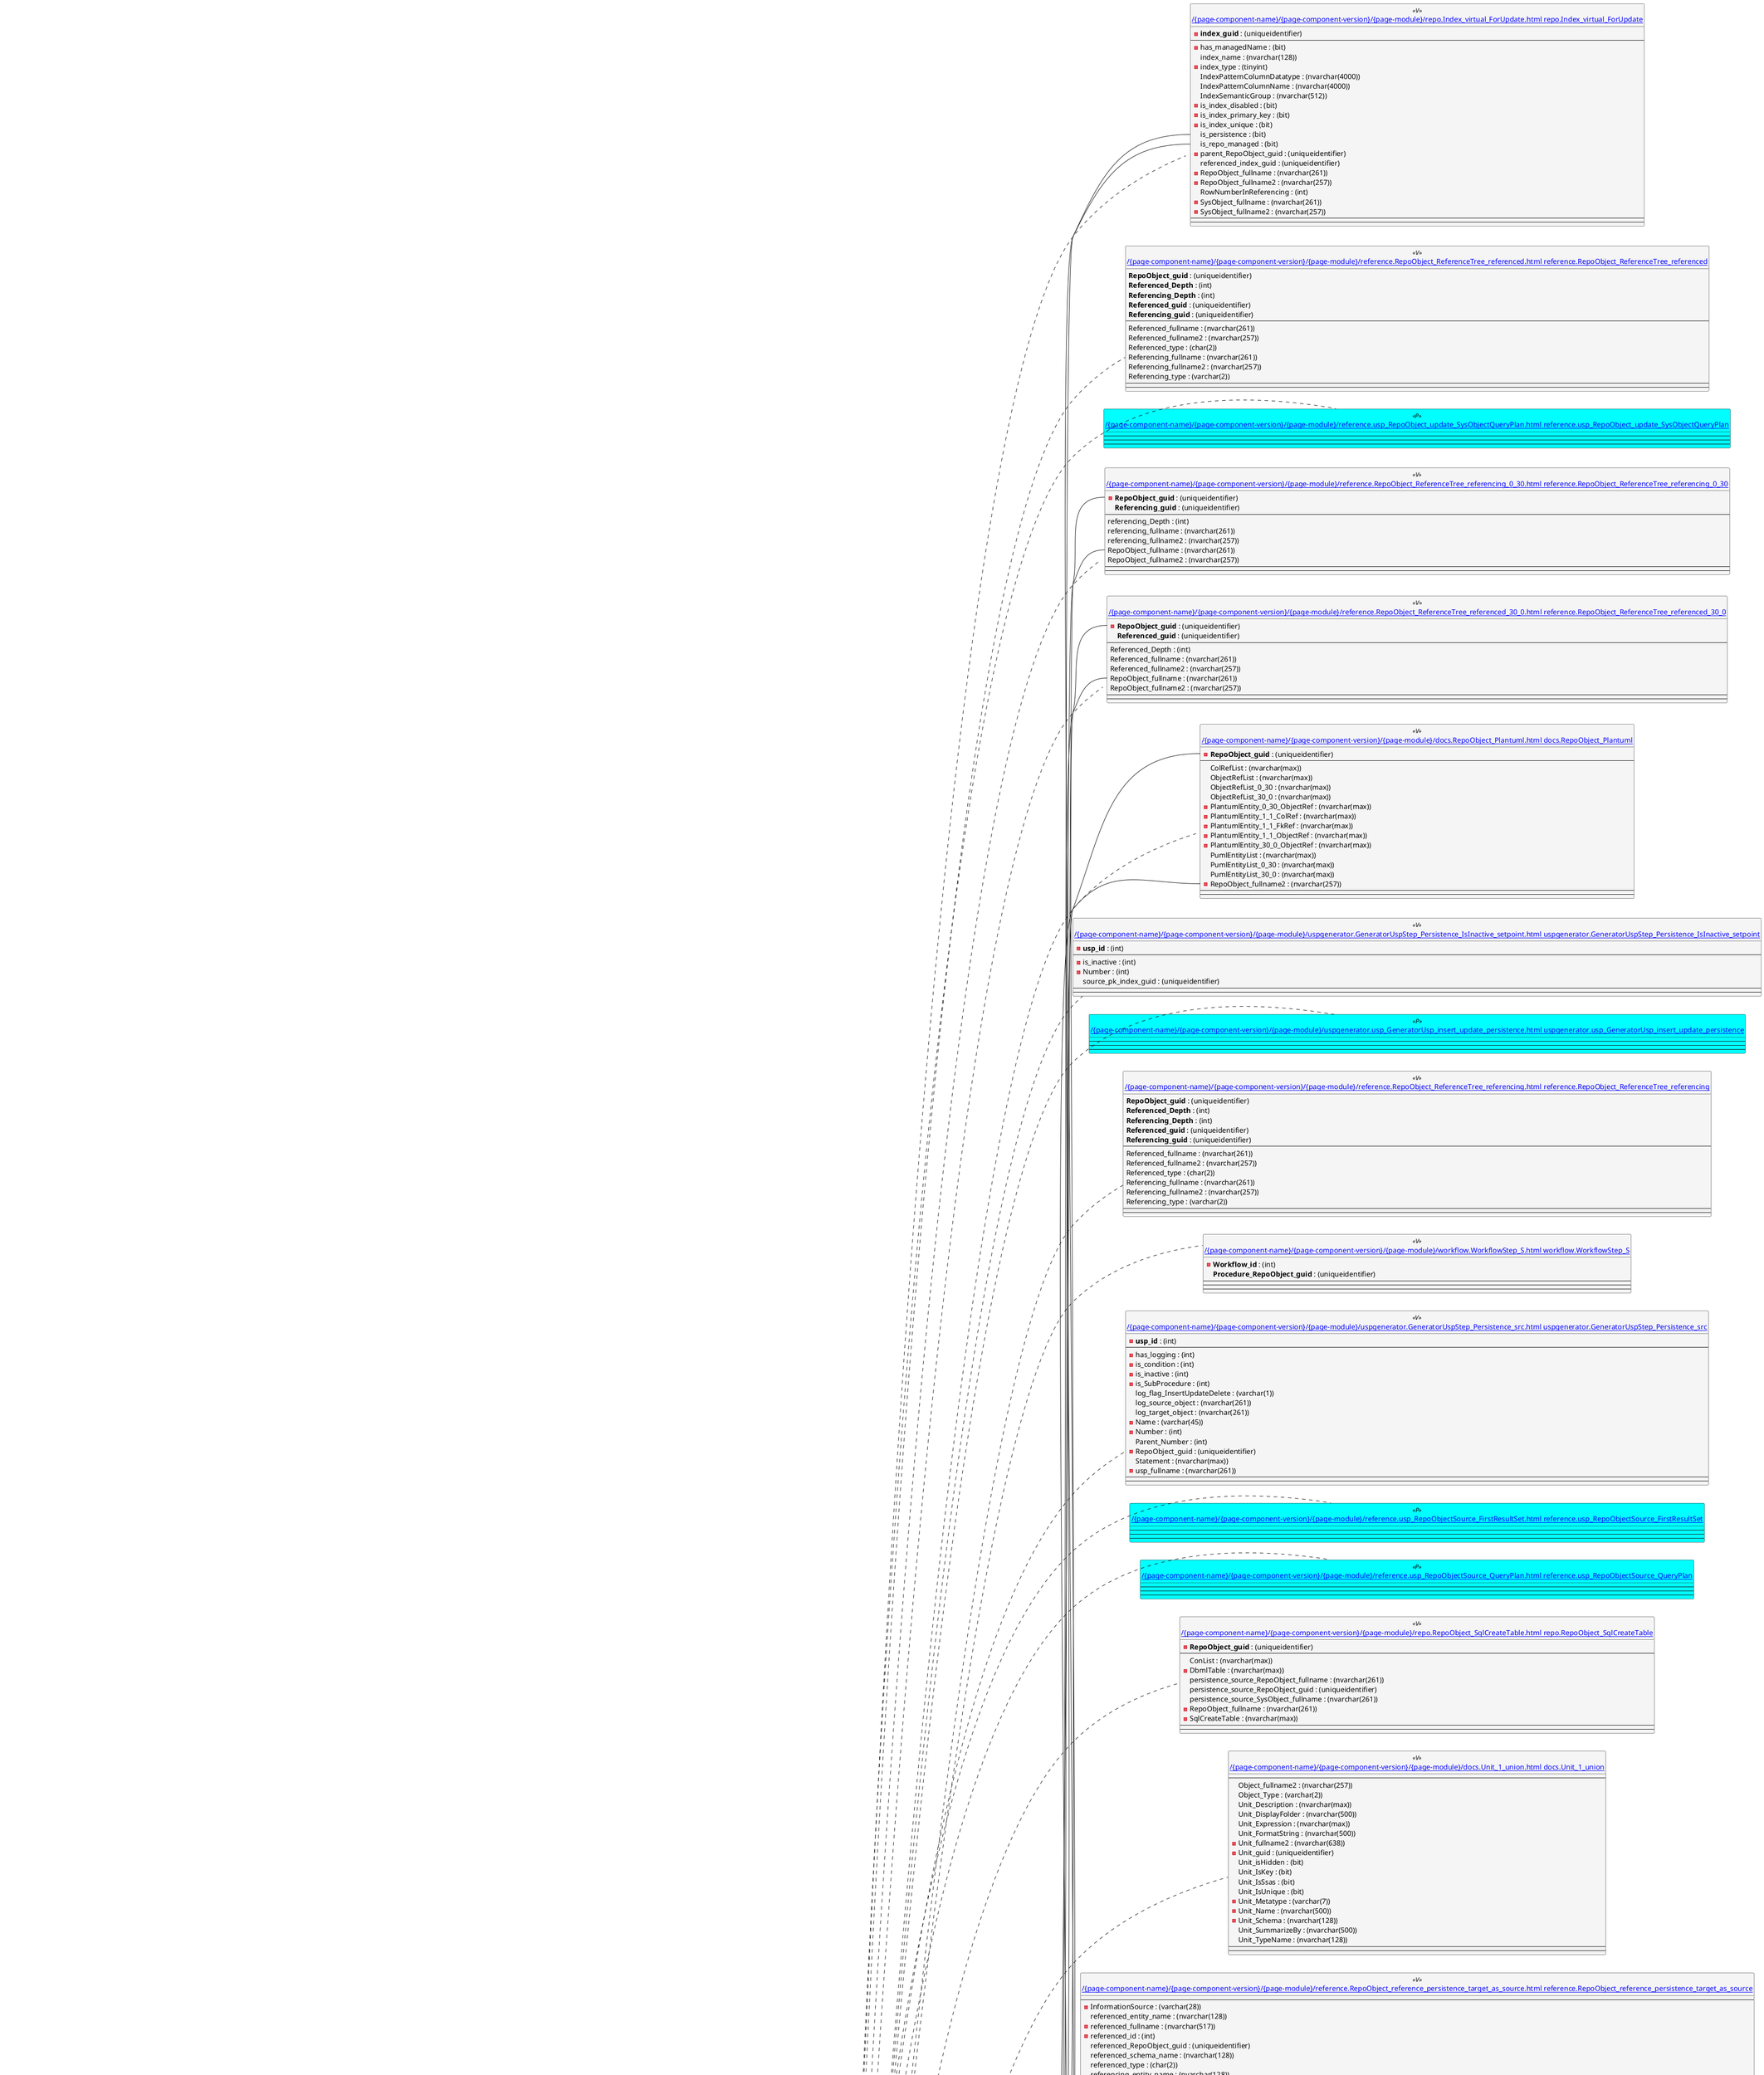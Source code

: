 @startuml
left to right direction
'top to bottom direction
hide circle
'avoide "." issues:
set namespaceSeparator none


skinparam class {
  BackgroundColor White
  BackgroundColor<<FN>> Yellow
  BackgroundColor<<FS>> Yellow
  BackgroundColor<<FT>> LightGray
  BackgroundColor<<IF>> Yellow
  BackgroundColor<<IS>> Yellow
  BackgroundColor<<P>> Aqua
  BackgroundColor<<PC>> Aqua
  BackgroundColor<<SN>> Yellow
  BackgroundColor<<SO>> SlateBlue
  BackgroundColor<<TF>> LightGray
  BackgroundColor<<TR>> Tomato
  BackgroundColor<<U>> White
  BackgroundColor<<V>> WhiteSmoke
  BackgroundColor<<X>> Aqua
}


entity "[[{site-url}/{page-component-name}/{page-component-version}/{page-module}/configT.type.html configT.type]]" as configT.type << V >> {
  **type** : (nvarchar(128))
  --
  - is_DocsOutput : (int)
  type_desc : (nvarchar(128))
  --
  --
}

entity "[[{site-url}/{page-component-name}/{page-component-version}/{page-module}/docs.RepoObject_OutputFilter.html docs.RepoObject_OutputFilter]]" as docs.RepoObject_OutputFilter << V >> {
  - **RepoObject_guid** : (uniqueidentifier)
  --
  is_DocsOutput : (int)
  - is_ssas : (bit)
  - RepoObject_fullname : (nvarchar(261))
  - RepoObject_fullname2 : (nvarchar(257))
  - RepoObject_name : (nvarchar(128))
  - RepoObject_schema_name : (nvarchar(128))
  SysObject_type : (char(2))
  SysObject_type_name : (nvarchar(128))
  --
  --
}

entity "[[{site-url}/{page-component-name}/{page-component-version}/{page-module}/docs.RepoObject_Plantuml.html docs.RepoObject_Plantuml]]" as docs.RepoObject_Plantuml << V >> {
  - **RepoObject_guid** : (uniqueidentifier)
  --
  ColRefList : (nvarchar(max))
  ObjectRefList : (nvarchar(max))
  ObjectRefList_0_30 : (nvarchar(max))
  ObjectRefList_30_0 : (nvarchar(max))
  - PlantumlEntity_0_30_ObjectRef : (nvarchar(max))
  - PlantumlEntity_1_1_ColRef : (nvarchar(max))
  - PlantumlEntity_1_1_FkRef : (nvarchar(max))
  - PlantumlEntity_1_1_ObjectRef : (nvarchar(max))
  - PlantumlEntity_30_0_ObjectRef : (nvarchar(max))
  PumlEntityList : (nvarchar(max))
  PumlEntityList_0_30 : (nvarchar(max))
  PumlEntityList_30_0 : (nvarchar(max))
  - RepoObject_fullname2 : (nvarchar(257))
  --
  --
}

entity "[[{site-url}/{page-component-name}/{page-component-version}/{page-module}/docs.Unit_1_union.html docs.Unit_1_union]]" as docs.Unit_1_union << V >> {
  --
  Object_fullname2 : (nvarchar(257))
  Object_Type : (varchar(2))
  Unit_Description : (nvarchar(max))
  Unit_DisplayFolder : (nvarchar(500))
  Unit_Expression : (nvarchar(max))
  Unit_FormatString : (nvarchar(500))
  - Unit_fullname2 : (nvarchar(638))
  - Unit_guid : (uniqueidentifier)
  Unit_isHidden : (bit)
  Unit_IsKey : (bit)
  Unit_IsSsas : (bit)
  Unit_IsUnique : (bit)
  - Unit_Metatype : (varchar(7))
  - Unit_Name : (nvarchar(500))
  - Unit_Schema : (nvarchar(128))
  Unit_SummarizeBy : (nvarchar(500))
  Unit_TypeName : (nvarchar(128))
  --
  --
}

entity "[[{site-url}/{page-component-name}/{page-component-version}/{page-module}/property.fs_get_RepoObjectProperty_nvarchar.html property.fs_get_RepoObjectProperty_nvarchar]]" as property.fs_get_RepoObjectProperty_nvarchar << FN >> {
  --
  --
  --
}

entity "[[{site-url}/{page-component-name}/{page-component-version}/{page-module}/reference.Persistence.html reference.Persistence]]" as reference.Persistence << V >> {
  --
  referenced_fullname : (nvarchar(261))
  referenced_RepoObject_guid : (uniqueidentifier)
  referenced_schema_name : (nvarchar(128))
  referenced_usp_persistence_name : (nvarchar(140))
  referenced_usp_persistence_RepoObject_guid : (uniqueidentifier)
  referencing_fullname : (nvarchar(261))
  referencing_RepoObject_guid : (uniqueidentifier)
  referencing_schema_name : (nvarchar(128))
  referencing_usp_persistence_name : (nvarchar(140))
  referencing_usp_persistence_RepoObject_guid : (uniqueidentifier)
  --
  --
}

entity "[[{site-url}/{page-component-name}/{page-component-version}/{page-module}/reference.RepoObject_QueryPlan.html reference.RepoObject_QueryPlan]]" as reference.RepoObject_QueryPlan << U >> {
  - **RepoObject_guid** : (uniqueidentifier)
  --
  SysObject_query_executed_dt : (datetime)
  SysObject_query_plan : (xml)
  --
  --
}

entity "[[{site-url}/{page-component-name}/{page-component-version}/{page-module}/reference.RepoObject_reference_persistence_target_as_source.html reference.RepoObject_reference_persistence_target_as_source]]" as reference.RepoObject_reference_persistence_target_as_source << V >> {
  --
  - InformationSource : (varchar(28))
  referenced_entity_name : (nvarchar(128))
  - referenced_fullname : (nvarchar(517))
  - referenced_id : (int)
  referenced_RepoObject_guid : (uniqueidentifier)
  referenced_schema_name : (nvarchar(128))
  referenced_type : (char(2))
  referencing_entity_name : (nvarchar(128))
  - referencing_fullname : (nvarchar(517))
  referencing_id : (int)
  referencing_RepoObject_guid : (uniqueidentifier)
  referencing_schema_name : (nvarchar(128))
  referencing_type : (char(2))
  --
  --
}

entity "[[{site-url}/{page-component-name}/{page-component-version}/{page-module}/reference.RepoObject_ReferenceTree_0_30.html reference.RepoObject_ReferenceTree_0_30]]" as reference.RepoObject_ReferenceTree_0_30 << V >> {
  **RepoObject_guid** : (uniqueidentifier)
  **Referencing_guid** : (uniqueidentifier)
  **Referenced_guid** : (uniqueidentifier)
  --
  Referenced_Depth : (int)
  Referenced_fullname : (nvarchar(261))
  Referenced_fullname2 : (nvarchar(257))
  Referenced_type : (char(2))
  Referencing_Depth : (int)
  Referencing_fullname : (nvarchar(261))
  Referencing_fullname2 : (nvarchar(257))
  Referencing_type : (varchar(2))
  --
  --
}

entity "[[{site-url}/{page-component-name}/{page-component-version}/{page-module}/reference.RepoObject_ReferenceTree_30_0.html reference.RepoObject_ReferenceTree_30_0]]" as reference.RepoObject_ReferenceTree_30_0 << V >> {
  **RepoObject_guid** : (uniqueidentifier)
  **Referencing_guid** : (uniqueidentifier)
  **Referenced_guid** : (uniqueidentifier)
  --
  Referenced_Depth : (int)
  Referenced_fullname : (nvarchar(261))
  Referenced_fullname2 : (nvarchar(257))
  Referenced_type : (char(2))
  Referencing_Depth : (int)
  Referencing_fullname : (nvarchar(261))
  Referencing_fullname2 : (nvarchar(257))
  Referencing_type : (varchar(2))
  --
  --
}

entity "[[{site-url}/{page-component-name}/{page-component-version}/{page-module}/reference.RepoObject_ReferenceTree_referenced.html reference.RepoObject_ReferenceTree_referenced]]" as reference.RepoObject_ReferenceTree_referenced << V >> {
  **RepoObject_guid** : (uniqueidentifier)
  **Referenced_Depth** : (int)
  **Referencing_Depth** : (int)
  **Referenced_guid** : (uniqueidentifier)
  **Referencing_guid** : (uniqueidentifier)
  --
  Referenced_fullname : (nvarchar(261))
  Referenced_fullname2 : (nvarchar(257))
  Referenced_type : (char(2))
  Referencing_fullname : (nvarchar(261))
  Referencing_fullname2 : (nvarchar(257))
  Referencing_type : (varchar(2))
  --
  --
}

entity "[[{site-url}/{page-component-name}/{page-component-version}/{page-module}/reference.RepoObject_ReferenceTree_referenced_30_0.html reference.RepoObject_ReferenceTree_referenced_30_0]]" as reference.RepoObject_ReferenceTree_referenced_30_0 << V >> {
  - **RepoObject_guid** : (uniqueidentifier)
  **Referenced_guid** : (uniqueidentifier)
  --
  Referenced_Depth : (int)
  Referenced_fullname : (nvarchar(261))
  Referenced_fullname2 : (nvarchar(257))
  RepoObject_fullname : (nvarchar(261))
  RepoObject_fullname2 : (nvarchar(257))
  --
  --
}

entity "[[{site-url}/{page-component-name}/{page-component-version}/{page-module}/reference.RepoObject_ReferenceTree_referencing.html reference.RepoObject_ReferenceTree_referencing]]" as reference.RepoObject_ReferenceTree_referencing << V >> {
  **RepoObject_guid** : (uniqueidentifier)
  **Referenced_Depth** : (int)
  **Referencing_Depth** : (int)
  **Referenced_guid** : (uniqueidentifier)
  **Referencing_guid** : (uniqueidentifier)
  --
  Referenced_fullname : (nvarchar(261))
  Referenced_fullname2 : (nvarchar(257))
  Referenced_type : (char(2))
  Referencing_fullname : (nvarchar(261))
  Referencing_fullname2 : (nvarchar(257))
  Referencing_type : (varchar(2))
  --
  --
}

entity "[[{site-url}/{page-component-name}/{page-component-version}/{page-module}/reference.RepoObject_ReferenceTree_referencing_0_30.html reference.RepoObject_ReferenceTree_referencing_0_30]]" as reference.RepoObject_ReferenceTree_referencing_0_30 << V >> {
  - **RepoObject_guid** : (uniqueidentifier)
  **Referencing_guid** : (uniqueidentifier)
  --
  referencing_Depth : (int)
  referencing_fullname : (nvarchar(261))
  referencing_fullname2 : (nvarchar(257))
  RepoObject_fullname : (nvarchar(261))
  RepoObject_fullname2 : (nvarchar(257))
  --
  --
}

entity "[[{site-url}/{page-component-name}/{page-component-version}/{page-module}/reference.RepoObject_ReferencingReferenced.html reference.RepoObject_ReferencingReferenced]]" as reference.RepoObject_ReferencingReferenced << V >> {
  - **Referenced_guid** : (uniqueidentifier)
  - **Referencing_guid** : (uniqueidentifier)
  --
  - Referenced_fullname : (nvarchar(261))
  - Referenced_fullname2 : (nvarchar(257))
  Referenced_type : (char(2))
  - Referencing_fullname : (nvarchar(261))
  - Referencing_fullname2 : (nvarchar(257))
  Referencing_type : (varchar(2))
  --
  --
}

entity "[[{site-url}/{page-component-name}/{page-component-version}/{page-module}/reference.usp_RepoObject_update_SysObjectQueryPlan.html reference.usp_RepoObject_update_SysObjectQueryPlan]]" as reference.usp_RepoObject_update_SysObjectQueryPlan << P >> {
  --
  --
  --
}

entity "[[{site-url}/{page-component-name}/{page-component-version}/{page-module}/reference.usp_RepoObjectSource_FirstResultSet.html reference.usp_RepoObjectSource_FirstResultSet]]" as reference.usp_RepoObjectSource_FirstResultSet << P >> {
  --
  --
  --
}

entity "[[{site-url}/{page-component-name}/{page-component-version}/{page-module}/reference.usp_RepoObjectSource_QueryPlan.html reference.usp_RepoObjectSource_QueryPlan]]" as reference.usp_RepoObjectSource_QueryPlan << P >> {
  --
  --
  --
}

entity "[[{site-url}/{page-component-name}/{page-component-version}/{page-module}/repo.Index_gross.html repo.Index_gross]]" as repo.Index_gross << V >> {
  - **index_guid** : (uniqueidentifier)
  --
  AntoraIndexColumnList : (nvarchar(max))
  ColumnList : (nvarchar(max))
  ConstraintColumnList : (nvarchar(max))
  DbmlIndexColumnList : (nvarchar(max))
  index_name : (nvarchar(450))
  index_type : (tinyint)
  IndexPatternColumnDatatype : (nvarchar(4000))
  IndexPatternColumnName : (nvarchar(4000))
  IndexSemanticGroup : (nvarchar(512))
  is_index_disabled : (bit)
  is_index_primary_key : (bit)
  is_index_real : (bit)
  is_index_unique : (bit)
  is_persistence : (bit)
  is_repo_managed : (bit)
  parent_RepoObject_guid : (uniqueidentifier)
  PersistenceWhereColumnList : (nvarchar(max))
  PumlIndexColumnList : (nvarchar(max))
  referenced_index_guid : (uniqueidentifier)
  - RepoObject_fullname : (nvarchar(261))
  - RepoObject_fullname2 : (nvarchar(257))
  RowNumber_PatternPerParentObject : (bigint)
  RowNumber_PkPerParentObject : (bigint)
  - SysObject_fullname : (nvarchar(261))
  - SysObject_fullname2 : (nvarchar(257))
  SysObject_id : (int)
  - SysObject_name : (nvarchar(128))
  - SysObject_schema_name : (nvarchar(128))
  SysObject_type : (char(2))
  --
  --
}

entity "[[{site-url}/{page-component-name}/{page-component-version}/{page-module}/repo.Index_Settings.html repo.Index_Settings]]" as repo.Index_Settings << U >> {
  - **index_guid** : (uniqueidentifier)
  --
  IndexPatternColumnDatatype : (nvarchar(4000))
  IndexPatternColumnName : (nvarchar(4000))
  IndexSemanticGroup : (nvarchar(512))
  - is_create_constraint : (bit)
  --
  --
}

entity "[[{site-url}/{page-component-name}/{page-component-version}/{page-module}/repo.Index_virtual_ForUpdate.html repo.Index_virtual_ForUpdate]]" as repo.Index_virtual_ForUpdate << V >> {
  - **index_guid** : (uniqueidentifier)
  --
  - has_managedName : (bit)
  index_name : (nvarchar(128))
  - index_type : (tinyint)
  IndexPatternColumnDatatype : (nvarchar(4000))
  IndexPatternColumnName : (nvarchar(4000))
  IndexSemanticGroup : (nvarchar(512))
  - is_index_disabled : (bit)
  - is_index_primary_key : (bit)
  - is_index_unique : (bit)
  is_persistence : (bit)
  is_repo_managed : (bit)
  - parent_RepoObject_guid : (uniqueidentifier)
  referenced_index_guid : (uniqueidentifier)
  - RepoObject_fullname : (nvarchar(261))
  - RepoObject_fullname2 : (nvarchar(257))
  RowNumberInReferencing : (int)
  - SysObject_fullname : (nvarchar(261))
  - SysObject_fullname2 : (nvarchar(257))
  --
  --
}

entity "[[{site-url}/{page-component-name}/{page-component-version}/{page-module}/repo.RepoObject.html repo.RepoObject]]" as repo.RepoObject << U >> {
  - **RepoObject_guid** : (uniqueidentifier)
  --
  has_execution_plan_issue : (bit)
  has_get_referenced_issue : (bit)
  Inheritance_StringAggSeparatorSql : (nvarchar(4000))
  InheritanceDefinition : (nvarchar(4000))
  InheritanceType : (tinyint)
  - is_DocsExclude : (bit)
  is_repo_managed : (bit)
  is_required_ObjectMerge : (bit)
  - is_ssas : (bit)
  is_SysObject_missing : (bit)
  - modify_dt : (datetime)
  pk_index_guid : (uniqueidentifier)
  pk_IndexPatternColumnName_new : (nvarchar(4000))
  Repo_history_table_guid : (uniqueidentifier)
  Repo_temporal_type : (tinyint)
  - RepoObject_name : (nvarchar(128))
  RepoObject_Referencing_Count : (int)
  - RepoObject_schema_name : (nvarchar(128))
  - RepoObject_type : (char(2))
  SysObject_id : (int)
  SysObject_modify_date : (datetime)
  - SysObject_name : (nvarchar(128))
  - SysObject_parent_object_id : (int)
  - SysObject_schema_name : (nvarchar(128))
  SysObject_type : (char(2))
  ~ has_different_sys_names : (bit)
  # is_RepoObject_name_uniqueidentifier : (int)
  # is_SysObject_name_uniqueidentifier : (int)
  ~ node_id : (bigint)
  # RepoObject_fullname : (nvarchar(261))
  # RepoObject_fullname2 : (nvarchar(257))
  # SysObject_fullname : (nvarchar(261))
  # SysObject_fullname2 : (nvarchar(257))
  ~ SysObject_query_sql : (nvarchar(406))
  # usp_persistence_fullname2 : (nvarchar(269))
  # usp_persistence_name : (nvarchar(140))
  --
  --
}

entity "[[{site-url}/{page-component-name}/{page-component-version}/{page-module}/repo.RepoObject_gross.html repo.RepoObject_gross]]" as repo.RepoObject_gross << V >> {
  - **RepoObject_guid** : (uniqueidentifier)
  --
  Description : (nvarchar(max))
  has_different_sys_names : (bit)
  has_execution_plan_issue : (bit)
  has_get_referenced_issue : (bit)
  has_history : (bit)
  has_history_columns : (bit)
  history_schema_name : (nvarchar(128))
  history_table_name : (nvarchar(128))
  Inheritance_StringAggSeparatorSql : (nvarchar(4000))
  InheritanceDefinition : (nvarchar(4000))
  InheritanceType : (tinyint)
  - is_DocsExclude : (bit)
  is_DocsOutput : (int)
  - is_in_reference : (int)
  is_persistence : (bit)
  is_persistence_check_duplicate_per_pk : (bit)
  is_persistence_check_for_empty_source : (bit)
  is_persistence_delete_changed : (bit)
  is_persistence_delete_missing : (bit)
  is_persistence_insert : (bit)
  is_persistence_merge_delete_missing : (bit)
  is_persistence_merge_insert : (bit)
  is_persistence_merge_update_changed : (bit)
  is_persistence_truncate : (bit)
  is_persistence_update_changed : (bit)
  is_repo_managed : (bit)
  - is_RepoObject_name_uniqueidentifier : (int)
  is_required_ObjectMerge : (bit)
  - is_ssas : (bit)
  is_SysObject_missing : (bit)
  - is_SysObject_name_uniqueidentifier : (int)
  - modify_dt : (datetime)
  node_id : (bigint)
  persistence_source_RepoObject_fullname : (nvarchar(261))
  persistence_source_RepoObject_fullname2 : (nvarchar(257))
  persistence_source_RepoObject_guid : (uniqueidentifier)
  persistence_source_RepoObject_xref : (nvarchar(269))
  persistence_source_SysObject_fullname : (nvarchar(261))
  persistence_source_SysObject_fullname2 : (nvarchar(257))
  persistence_source_SysObject_xref : (nvarchar(269))
  pk_index_guid : (uniqueidentifier)
  pk_IndexPatternColumnDatatype : (nvarchar(4000))
  pk_IndexPatternColumnName : (nvarchar(4000))
  pk_IndexPatternColumnName_new : (nvarchar(4000))
  pk_IndexSemanticGroup : (nvarchar(512))
  Property_ms_description : (nvarchar(4000))
  Repo_history_table_guid : (uniqueidentifier)
  Repo_temporal_type : (tinyint)
  - RepoObject_fullname : (nvarchar(261))
  - RepoObject_fullname2 : (nvarchar(257))
  - RepoObject_name : (nvarchar(128))
  RepoObject_Referencing_Count : (int)
  - RepoObject_schema_name : (nvarchar(128))
  - RepoObject_type : (char(2))
  RepoObject_type_name : (nvarchar(128))
  source_filter : (nvarchar(4000))
  - SysObject_fullname : (nvarchar(261))
  - SysObject_fullname2 : (nvarchar(257))
  SysObject_id : (int)
  SysObject_modify_date : (datetime)
  - SysObject_name : (nvarchar(128))
  - SysObject_parent_object_id : (int)
  SysObject_query_executed_dt : (datetime)
  SysObject_query_plan : (xml)
  - SysObject_query_sql : (nvarchar(406))
  - SysObject_schema_name : (nvarchar(128))
  SysObject_type : (char(2))
  SysObject_type_name : (nvarchar(128))
  tables_dataCategory : (nvarchar(500))
  tables_description : (nvarchar(max))
  tables_isHidden : (nvarchar(500))
  target_filter : (nvarchar(4000))
  temporal_type : (tinyint)
  - usp_persistence_name : (nvarchar(140))
  usp_persistence_RepoObject_guid : (uniqueidentifier)
  --
  --
}

entity "[[{site-url}/{page-component-name}/{page-component-version}/{page-module}/repo.RepoObject_gross2.html repo.RepoObject_gross2]]" as repo.RepoObject_gross2 << V >> {
  --
  AntoraComponent : (nvarchar(max))
  AntoraExternalReferencedList : (nvarchar(max))
  AntoraExternalReferencingList : (nvarchar(max))
  AntoraModule : (nvarchar(max))
  AntoraReferencedList : (nvarchar(max))
  AntoraReferencingList : (nvarchar(max))
  CreateColumnList : (nvarchar(max))
  DbmlColumnList : (nvarchar(max))
  Description : (nvarchar(max))
  has_different_sys_names : (bit)
  has_execution_plan_issue : (bit)
  has_get_referenced_issue : (bit)
  has_history : (bit)
  has_history_columns : (bit)
  history_schema_name : (nvarchar(128))
  history_table_name : (nvarchar(128))
  Inheritance_StringAggSeparatorSql : (nvarchar(4000))
  InheritanceDefinition : (nvarchar(4000))
  InheritanceType : (tinyint)
  - is_DocsExclude : (bit)
  is_DocsOutput : (int)
  - is_in_reference : (int)
  is_persistence : (bit)
  is_persistence_check_duplicate_per_pk : (bit)
  is_persistence_check_for_empty_source : (bit)
  is_persistence_delete_changed : (bit)
  is_persistence_delete_missing : (bit)
  is_persistence_insert : (bit)
  is_persistence_merge_delete_missing : (bit)
  is_persistence_merge_insert : (bit)
  is_persistence_merge_update_changed : (bit)
  is_persistence_truncate : (bit)
  is_persistence_update_changed : (bit)
  is_repo_managed : (bit)
  - is_RepoObject_name_uniqueidentifier : (int)
  is_required_ObjectMerge : (bit)
  - is_ssas : (bit)
  is_SysObject_missing : (bit)
  - is_SysObject_name_uniqueidentifier : (int)
  - modify_dt : (datetime)
  node_id : (bigint)
  persistence_source_RepoObject_fullname : (nvarchar(261))
  persistence_source_RepoObject_fullname2 : (nvarchar(257))
  persistence_source_RepoObject_guid : (uniqueidentifier)
  persistence_source_RepoObject_xref : (nvarchar(269))
  persistence_source_SysObject_fullname : (nvarchar(261))
  persistence_source_SysObject_fullname2 : (nvarchar(257))
  persistence_source_SysObject_xref : (nvarchar(269))
  PersistenceCompareColumnList : (nvarchar(max))
  PersistenceInsertColumnList : (nvarchar(max))
  PersistenceUpdateColumnList : (nvarchar(max))
  pk_index_guid : (uniqueidentifier)
  pk_IndexPatternColumnDatatype : (nvarchar(4000))
  pk_IndexPatternColumnName : (nvarchar(4000))
  pk_IndexPatternColumnName_new : (nvarchar(4000))
  pk_IndexSemanticGroup : (nvarchar(512))
  Property_ms_description : (nvarchar(4000))
  Repo_history_table_guid : (uniqueidentifier)
  Repo_temporal_type : (tinyint)
  - RepoObject_fullname : (nvarchar(261))
  - RepoObject_fullname2 : (nvarchar(257))
  - RepoObject_guid : (uniqueidentifier)
  - RepoObject_name : (nvarchar(128))
  RepoObject_Referencing_Count : (int)
  - RepoObject_schema_name : (nvarchar(128))
  - RepoObject_type : (char(2))
  RepoObject_type_name : (nvarchar(128))
  source_filter : (nvarchar(4000))
  sql_modules_antora : (nvarchar(max))
  sql_modules_definition : (nvarchar(max))
  sql_modules_formatted : (nvarchar(max))
  sql_modules_formatted2 : (nvarchar(max))
  - SysObject_fullname : (nvarchar(261))
  - SysObject_fullname2 : (nvarchar(257))
  SysObject_id : (int)
  SysObject_modify_date : (datetime)
  - SysObject_name : (nvarchar(128))
  - SysObject_parent_object_id : (int)
  SysObject_query_executed_dt : (datetime)
  SysObject_query_plan : (xml)
  - SysObject_query_sql : (nvarchar(406))
  - SysObject_schema_name : (nvarchar(128))
  SysObject_type : (char(2))
  SysObject_type_name : (nvarchar(128))
  tables_dataCategory : (nvarchar(500))
  tables_description : (nvarchar(max))
  tables_isHidden : (nvarchar(500))
  target_filter : (nvarchar(4000))
  temporal_type : (tinyint)
  - usp_persistence_name : (nvarchar(140))
  usp_persistence_RepoObject_guid : (uniqueidentifier)
  --
  --
}

entity "[[{site-url}/{page-component-name}/{page-component-version}/{page-module}/repo.RepoObject_persistence.html repo.RepoObject_persistence]]" as repo.RepoObject_persistence << U >> {
  - **target_RepoObject_guid** : (uniqueidentifier)
  --
  - has_history : (bit)
  - has_history_columns : (bit)
  history_schema_name : (nvarchar(128))
  history_table_name : (nvarchar(128))
  - is_persistence_check_duplicate_per_pk : (bit)
  - is_persistence_check_for_empty_source : (bit)
  - is_persistence_delete_changed : (bit)
  - is_persistence_delete_missing : (bit)
  - is_persistence_insert : (bit)
  - is_persistence_merge_delete_missing : (bit)
  - is_persistence_merge_insert : (bit)
  - is_persistence_merge_update_changed : (bit)
  - is_persistence_truncate : (bit)
  - is_persistence_update_changed : (bit)
  source_filter : (nvarchar(4000))
  source_RepoObject_guid : (uniqueidentifier)
  source_RepoObject_name : (nvarchar(128))
  target_filter : (nvarchar(4000))
  ~ is_persistence : (bit)
  ~ temporal_type : (tinyint)
  --
  --
}

entity "[[{site-url}/{page-component-name}/{page-component-version}/{page-module}/repo.RepoObject_SqlCreateTable.html repo.RepoObject_SqlCreateTable]]" as repo.RepoObject_SqlCreateTable << V >> {
  - **RepoObject_guid** : (uniqueidentifier)
  --
  ConList : (nvarchar(max))
  - DbmlTable : (nvarchar(max))
  persistence_source_RepoObject_fullname : (nvarchar(261))
  persistence_source_RepoObject_guid : (uniqueidentifier)
  persistence_source_SysObject_fullname : (nvarchar(261))
  - RepoObject_fullname : (nvarchar(261))
  - SqlCreateTable : (nvarchar(max))
  --
  --
}

entity "[[{site-url}/{page-component-name}/{page-component-version}/{page-module}/ssas.model_json_31_tables_T.html ssas.model_json_31_tables_T]]" as ssas.model_json_31_tables_T << U >> {
  - **databasename** : (nvarchar(128))
  **tables_name** : (nvarchar(128))
  --
  - RepoObject_guid : (uniqueidentifier)
  tables_annotations_ja : (nvarchar(max))
  tables_columns_ja : (nvarchar(max))
  tables_dataCategory : (nvarchar(500))
  tables_description : (nvarchar(max))
  tables_description_ja : (nvarchar(max))
  tables_hierarchies_ja : (nvarchar(max))
  tables_isHidden : (nvarchar(500))
  tables_measures_ja : (nvarchar(max))
  tables_partitions_ja : (nvarchar(max))
  --
  --
}

entity "[[{site-url}/{page-component-name}/{page-component-version}/{page-module}/ssas.model_json_3161_tables_descriptions_StrAgg.html ssas.model_json_3161_tables_descriptions_StrAgg]]" as ssas.model_json_3161_tables_descriptions_StrAgg << V >> {
  --
  - databasename : (nvarchar(128))
  descriptions_StrAgg : (nvarchar(max))
  - RepoObject_guid : (uniqueidentifier)
  - tables_name : (nvarchar(128))
  --
  --
}

entity "[[{site-url}/{page-component-name}/{page-component-version}/{page-module}/uspgenerator.GeneratorUspStep_Persistence_IsInactive_setpoint.html uspgenerator.GeneratorUspStep_Persistence_IsInactive_setpoint]]" as uspgenerator.GeneratorUspStep_Persistence_IsInactive_setpoint << V >> {
  - **usp_id** : (int)
  --
  - is_inactive : (int)
  - Number : (int)
  source_pk_index_guid : (uniqueidentifier)
  --
  --
}

entity "[[{site-url}/{page-component-name}/{page-component-version}/{page-module}/uspgenerator.GeneratorUspStep_Persistence_src.html uspgenerator.GeneratorUspStep_Persistence_src]]" as uspgenerator.GeneratorUspStep_Persistence_src << V >> {
  - **usp_id** : (int)
  --
  - has_logging : (int)
  - is_condition : (int)
  - is_inactive : (int)
  - is_SubProcedure : (int)
  log_flag_InsertUpdateDelete : (varchar(1))
  log_source_object : (nvarchar(261))
  log_target_object : (nvarchar(261))
  - Name : (varchar(45))
  - Number : (int)
  Parent_Number : (int)
  - RepoObject_guid : (uniqueidentifier)
  Statement : (nvarchar(max))
  - usp_fullname : (nvarchar(261))
  --
  --
}

entity "[[{site-url}/{page-component-name}/{page-component-version}/{page-module}/uspgenerator.usp_GeneratorUsp_insert_update_persistence.html uspgenerator.usp_GeneratorUsp_insert_update_persistence]]" as uspgenerator.usp_GeneratorUsp_insert_update_persistence << P >> {
  --
  --
  --
}

entity "[[{site-url}/{page-component-name}/{page-component-version}/{page-module}/workflow.WorkflowStep_S.html workflow.WorkflowStep_S]]" as workflow.WorkflowStep_S << V >> {
  - **Workflow_id** : (int)
  **Procedure_RepoObject_guid** : (uniqueidentifier)
  --
  --
  --
}

configT.type <.. repo.RepoObject_gross
property.fs_get_RepoObjectProperty_nvarchar <.. repo.RepoObject_gross
reference.RepoObject_QueryPlan <.. repo.RepoObject_gross
reference.RepoObject_ReferencingReferenced <.. repo.RepoObject_gross
repo.Index_Settings <.. repo.RepoObject_gross
repo.RepoObject <.. repo.RepoObject_gross
repo.RepoObject_gross <.. repo.RepoObject_SqlCreateTable
repo.RepoObject_gross <.. uspgenerator.GeneratorUspStep_Persistence_IsInactive_setpoint
repo.RepoObject_gross <.. uspgenerator.GeneratorUspStep_Persistence_src
repo.RepoObject_gross <.. repo.Index_gross
repo.RepoObject_gross <.. reference.usp_RepoObjectSource_QueryPlan
repo.RepoObject_gross <.. reference.usp_RepoObjectSource_FirstResultSet
repo.RepoObject_gross <.. reference.usp_RepoObject_update_SysObjectQueryPlan
repo.RepoObject_gross <.. uspgenerator.usp_GeneratorUsp_insert_update_persistence
repo.RepoObject_gross <.. docs.RepoObject_OutputFilter
repo.RepoObject_gross <.. docs.RepoObject_Plantuml
repo.RepoObject_gross <.. repo.Index_virtual_ForUpdate
repo.RepoObject_gross <.. reference.RepoObject_ReferenceTree_referenced
repo.RepoObject_gross <.. reference.RepoObject_ReferenceTree_referencing
repo.RepoObject_gross <.. reference.RepoObject_ReferenceTree_referenced_30_0
repo.RepoObject_gross <.. reference.RepoObject_ReferenceTree_referencing_0_30
repo.RepoObject_gross <.. reference.RepoObject_ReferenceTree_0_30
repo.RepoObject_gross <.. reference.RepoObject_ReferenceTree_30_0
repo.RepoObject_gross <.. reference.Persistence
repo.RepoObject_gross <.. reference.RepoObject_reference_persistence_target_as_source
repo.RepoObject_gross <.. workflow.WorkflowStep_S
repo.RepoObject_gross <.. repo.RepoObject_gross2
repo.RepoObject_gross <.. docs.Unit_1_union
repo.RepoObject_persistence <.. repo.RepoObject_gross
ssas.model_json_31_tables_T <.. repo.RepoObject_gross
ssas.model_json_3161_tables_descriptions_StrAgg <.. repo.RepoObject_gross
configT.type::is_DocsOutput <-- repo.RepoObject_gross::is_DocsOutput
configT.type::type_desc <-- repo.RepoObject_gross::RepoObject_type_name
configT.type::type_desc <-- repo.RepoObject_gross::SysObject_type_name
reference.RepoObject_QueryPlan::SysObject_query_executed_dt <-- repo.RepoObject_gross::SysObject_query_executed_dt
reference.RepoObject_QueryPlan::SysObject_query_plan <-- repo.RepoObject_gross::SysObject_query_plan
repo.Index_Settings::IndexPatternColumnDatatype <-- repo.RepoObject_gross::pk_IndexPatternColumnDatatype
repo.Index_Settings::IndexPatternColumnName <-- repo.RepoObject_gross::pk_IndexPatternColumnName
repo.Index_Settings::IndexSemanticGroup <-- repo.RepoObject_gross::pk_IndexSemanticGroup
repo.RepoObject::has_different_sys_names <-- repo.RepoObject_gross::has_different_sys_names
repo.RepoObject::has_execution_plan_issue <-- repo.RepoObject_gross::has_execution_plan_issue
repo.RepoObject::has_get_referenced_issue <-- repo.RepoObject_gross::has_get_referenced_issue
repo.RepoObject::Inheritance_StringAggSeparatorSql <-- repo.RepoObject_gross::Inheritance_StringAggSeparatorSql
repo.RepoObject::InheritanceDefinition <-- repo.RepoObject_gross::InheritanceDefinition
repo.RepoObject::InheritanceType <-- repo.RepoObject_gross::InheritanceType
repo.RepoObject::is_DocsExclude <-- repo.RepoObject_gross::is_DocsExclude
repo.RepoObject::is_repo_managed <-- repo.RepoObject_gross::is_repo_managed
repo.RepoObject::is_RepoObject_name_uniqueidentifier <-- repo.RepoObject_gross::is_RepoObject_name_uniqueidentifier
repo.RepoObject::is_required_ObjectMerge <-- repo.RepoObject_gross::is_required_ObjectMerge
repo.RepoObject::is_ssas <-- repo.RepoObject_gross::is_ssas
repo.RepoObject::is_SysObject_missing <-- repo.RepoObject_gross::is_SysObject_missing
repo.RepoObject::is_SysObject_name_uniqueidentifier <-- repo.RepoObject_gross::is_SysObject_name_uniqueidentifier
repo.RepoObject::modify_dt <-- repo.RepoObject_gross::modify_dt
repo.RepoObject::node_id <-- repo.RepoObject_gross::node_id
repo.RepoObject::pk_index_guid <-- repo.RepoObject_gross::pk_index_guid
repo.RepoObject::pk_IndexPatternColumnName_new <-- repo.RepoObject_gross::pk_IndexPatternColumnName_new
repo.RepoObject::Repo_history_table_guid <-- repo.RepoObject_gross::Repo_history_table_guid
repo.RepoObject::Repo_temporal_type <-- repo.RepoObject_gross::Repo_temporal_type
repo.RepoObject::RepoObject_fullname <-- repo.RepoObject_gross::RepoObject_fullname
repo.RepoObject::RepoObject_fullname <-- repo.RepoObject_gross::persistence_source_RepoObject_fullname
repo.RepoObject::RepoObject_fullname2 <-- repo.RepoObject_gross::RepoObject_fullname2
repo.RepoObject::RepoObject_fullname2 <-- repo.RepoObject_gross::persistence_source_RepoObject_fullname2
repo.RepoObject::RepoObject_guid <-- repo.RepoObject_gross::RepoObject_guid
repo.RepoObject::RepoObject_guid <-- repo.RepoObject_gross::usp_persistence_RepoObject_guid
repo.RepoObject::RepoObject_name <-- repo.RepoObject_gross::RepoObject_name
repo.RepoObject::RepoObject_Referencing_Count <-- repo.RepoObject_gross::RepoObject_Referencing_Count
repo.RepoObject::RepoObject_schema_name <-- repo.RepoObject_gross::RepoObject_schema_name
repo.RepoObject::RepoObject_type <-- repo.RepoObject_gross::RepoObject_type
repo.RepoObject::SysObject_fullname <-- repo.RepoObject_gross::SysObject_fullname
repo.RepoObject::SysObject_fullname <-- repo.RepoObject_gross::persistence_source_SysObject_fullname
repo.RepoObject::SysObject_fullname2 <-- repo.RepoObject_gross::SysObject_fullname2
repo.RepoObject::SysObject_fullname2 <-- repo.RepoObject_gross::persistence_source_SysObject_fullname2
repo.RepoObject::SysObject_id <-- repo.RepoObject_gross::SysObject_id
repo.RepoObject::SysObject_modify_date <-- repo.RepoObject_gross::SysObject_modify_date
repo.RepoObject::SysObject_name <-- repo.RepoObject_gross::SysObject_name
repo.RepoObject::SysObject_parent_object_id <-- repo.RepoObject_gross::SysObject_parent_object_id
repo.RepoObject::SysObject_query_sql <-- repo.RepoObject_gross::SysObject_query_sql
repo.RepoObject::SysObject_schema_name <-- repo.RepoObject_gross::SysObject_schema_name
repo.RepoObject::SysObject_type <-- repo.RepoObject_gross::SysObject_type
repo.RepoObject::usp_persistence_name <-- repo.RepoObject_gross::usp_persistence_name
repo.RepoObject_gross::Description <-- repo.RepoObject_gross2::Description
repo.RepoObject_gross::has_different_sys_names <-- repo.RepoObject_gross2::has_different_sys_names
repo.RepoObject_gross::has_execution_plan_issue <-- repo.RepoObject_gross2::has_execution_plan_issue
repo.RepoObject_gross::has_get_referenced_issue <-- repo.RepoObject_gross2::has_get_referenced_issue
repo.RepoObject_gross::has_history <-- repo.RepoObject_gross2::has_history
repo.RepoObject_gross::has_history_columns <-- repo.RepoObject_gross2::has_history_columns
repo.RepoObject_gross::history_schema_name <-- repo.RepoObject_gross2::history_schema_name
repo.RepoObject_gross::history_table_name <-- repo.RepoObject_gross2::history_table_name
repo.RepoObject_gross::Inheritance_StringAggSeparatorSql <-- repo.RepoObject_gross2::Inheritance_StringAggSeparatorSql
repo.RepoObject_gross::InheritanceDefinition <-- repo.RepoObject_gross2::InheritanceDefinition
repo.RepoObject_gross::InheritanceType <-- repo.RepoObject_gross2::InheritanceType
repo.RepoObject_gross::is_DocsExclude <-- repo.RepoObject_gross2::is_DocsExclude
repo.RepoObject_gross::is_DocsOutput <-- docs.RepoObject_OutputFilter::is_DocsOutput
repo.RepoObject_gross::is_DocsOutput <-- repo.RepoObject_gross2::is_DocsOutput
repo.RepoObject_gross::is_in_reference <-- repo.RepoObject_gross2::is_in_reference
repo.RepoObject_gross::is_persistence <-- repo.Index_gross::is_persistence
repo.RepoObject_gross::is_persistence <-- repo.Index_virtual_ForUpdate::is_persistence
repo.RepoObject_gross::is_persistence <-- repo.RepoObject_gross2::is_persistence
repo.RepoObject_gross::is_persistence_check_duplicate_per_pk <-- repo.RepoObject_gross2::is_persistence_check_duplicate_per_pk
repo.RepoObject_gross::is_persistence_check_for_empty_source <-- repo.RepoObject_gross2::is_persistence_check_for_empty_source
repo.RepoObject_gross::is_persistence_delete_changed <-- repo.RepoObject_gross2::is_persistence_delete_changed
repo.RepoObject_gross::is_persistence_delete_missing <-- repo.RepoObject_gross2::is_persistence_delete_missing
repo.RepoObject_gross::is_persistence_insert <-- repo.RepoObject_gross2::is_persistence_insert
repo.RepoObject_gross::is_persistence_merge_delete_missing <-- repo.RepoObject_gross2::is_persistence_merge_delete_missing
repo.RepoObject_gross::is_persistence_merge_insert <-- repo.RepoObject_gross2::is_persistence_merge_insert
repo.RepoObject_gross::is_persistence_merge_update_changed <-- repo.RepoObject_gross2::is_persistence_merge_update_changed
repo.RepoObject_gross::is_persistence_truncate <-- repo.RepoObject_gross2::is_persistence_truncate
repo.RepoObject_gross::is_persistence_update_changed <-- repo.RepoObject_gross2::is_persistence_update_changed
repo.RepoObject_gross::is_repo_managed <-- repo.Index_gross::is_repo_managed
repo.RepoObject_gross::is_repo_managed <-- repo.Index_virtual_ForUpdate::is_repo_managed
repo.RepoObject_gross::is_repo_managed <-- repo.RepoObject_gross2::is_repo_managed
repo.RepoObject_gross::is_RepoObject_name_uniqueidentifier <-- repo.RepoObject_gross2::is_RepoObject_name_uniqueidentifier
repo.RepoObject_gross::is_required_ObjectMerge <-- repo.RepoObject_gross2::is_required_ObjectMerge
repo.RepoObject_gross::is_ssas <-- repo.RepoObject_gross2::is_ssas
repo.RepoObject_gross::is_ssas <-- docs.RepoObject_OutputFilter::is_ssas
repo.RepoObject_gross::is_SysObject_missing <-- repo.RepoObject_gross2::is_SysObject_missing
repo.RepoObject_gross::is_SysObject_name_uniqueidentifier <-- repo.RepoObject_gross2::is_SysObject_name_uniqueidentifier
repo.RepoObject_gross::modify_dt <-- repo.RepoObject_gross2::modify_dt
repo.RepoObject_gross::node_id <-- repo.RepoObject_gross2::node_id
repo.RepoObject_gross::persistence_source_RepoObject_fullname <-- repo.RepoObject_gross2::persistence_source_RepoObject_fullname
repo.RepoObject_gross::persistence_source_RepoObject_fullname2 <-- repo.RepoObject_gross2::persistence_source_RepoObject_fullname2
repo.RepoObject_gross::persistence_source_RepoObject_guid <-- repo.RepoObject_gross2::persistence_source_RepoObject_guid
repo.RepoObject_gross::persistence_source_RepoObject_xref <-- repo.RepoObject_gross2::persistence_source_RepoObject_xref
repo.RepoObject_gross::persistence_source_SysObject_fullname <-- repo.RepoObject_gross2::persistence_source_SysObject_fullname
repo.RepoObject_gross::persistence_source_SysObject_fullname2 <-- repo.RepoObject_gross2::persistence_source_SysObject_fullname2
repo.RepoObject_gross::persistence_source_SysObject_xref <-- repo.RepoObject_gross2::persistence_source_SysObject_xref
repo.RepoObject_gross::pk_index_guid <-- repo.RepoObject_gross2::pk_index_guid
repo.RepoObject_gross::pk_IndexPatternColumnDatatype <-- repo.RepoObject_gross2::pk_IndexPatternColumnDatatype
repo.RepoObject_gross::pk_IndexPatternColumnName <-- repo.RepoObject_gross2::pk_IndexPatternColumnName
repo.RepoObject_gross::pk_IndexPatternColumnName_new <-- repo.RepoObject_gross2::pk_IndexPatternColumnName_new
repo.RepoObject_gross::pk_IndexSemanticGroup <-- repo.RepoObject_gross2::pk_IndexSemanticGroup
repo.RepoObject_gross::Property_ms_description <-- repo.RepoObject_gross2::Property_ms_description
repo.RepoObject_gross::Repo_history_table_guid <-- repo.RepoObject_gross2::Repo_history_table_guid
repo.RepoObject_gross::Repo_temporal_type <-- repo.RepoObject_gross2::Repo_temporal_type
repo.RepoObject_gross::RepoObject_fullname <-- repo.Index_gross::RepoObject_fullname
repo.RepoObject_gross::RepoObject_fullname <-- docs.RepoObject_OutputFilter::RepoObject_fullname
repo.RepoObject_gross::RepoObject_fullname <-- reference.RepoObject_ReferenceTree_referenced_30_0::RepoObject_fullname
repo.RepoObject_gross::RepoObject_fullname <-- reference.RepoObject_ReferenceTree_referencing_0_30::RepoObject_fullname
repo.RepoObject_gross::RepoObject_fullname <-- reference.Persistence::referenced_fullname
repo.RepoObject_gross::RepoObject_fullname <-- reference.Persistence::referencing_fullname
repo.RepoObject_gross::RepoObject_fullname <-- repo.RepoObject_gross2::RepoObject_fullname
repo.RepoObject_gross::RepoObject_fullname2 <-- docs.RepoObject_OutputFilter::RepoObject_fullname2
repo.RepoObject_gross::RepoObject_fullname2 <-- repo.Index_gross::RepoObject_fullname2
repo.RepoObject_gross::RepoObject_fullname2 <-- docs.RepoObject_Plantuml::RepoObject_fullname2
repo.RepoObject_gross::RepoObject_fullname2 <-- repo.RepoObject_gross2::RepoObject_fullname2
repo.RepoObject_gross::RepoObject_guid <-- docs.RepoObject_OutputFilter::RepoObject_guid
repo.RepoObject_gross::RepoObject_guid <-- docs.RepoObject_Plantuml::RepoObject_guid
repo.RepoObject_gross::RepoObject_guid <-- reference.RepoObject_ReferenceTree_referenced_30_0::RepoObject_guid
repo.RepoObject_gross::RepoObject_guid <-- reference.RepoObject_ReferenceTree_referencing_0_30::RepoObject_guid
repo.RepoObject_gross::RepoObject_guid <-- reference.Persistence::referenced_RepoObject_guid
repo.RepoObject_gross::RepoObject_guid <-- reference.Persistence::referencing_RepoObject_guid
repo.RepoObject_gross::RepoObject_guid <-- repo.RepoObject_gross2::RepoObject_guid
repo.RepoObject_gross::RepoObject_name <-- repo.RepoObject_gross2::RepoObject_name
repo.RepoObject_gross::RepoObject_name <-- docs.RepoObject_OutputFilter::RepoObject_name
repo.RepoObject_gross::RepoObject_Referencing_Count <-- repo.RepoObject_gross2::RepoObject_Referencing_Count
repo.RepoObject_gross::RepoObject_schema_name <-- docs.RepoObject_OutputFilter::RepoObject_schema_name
repo.RepoObject_gross::RepoObject_schema_name <-- reference.Persistence::referenced_schema_name
repo.RepoObject_gross::RepoObject_schema_name <-- reference.Persistence::referencing_schema_name
repo.RepoObject_gross::RepoObject_schema_name <-- repo.RepoObject_gross2::RepoObject_schema_name
repo.RepoObject_gross::RepoObject_type <-- repo.RepoObject_gross2::RepoObject_type
repo.RepoObject_gross::RepoObject_type_name <-- repo.RepoObject_gross2::RepoObject_type_name
repo.RepoObject_gross::source_filter <-- repo.RepoObject_gross2::source_filter
repo.RepoObject_gross::SysObject_fullname <-- repo.Index_gross::SysObject_fullname
repo.RepoObject_gross::SysObject_fullname <-- repo.RepoObject_gross2::SysObject_fullname
repo.RepoObject_gross::SysObject_fullname2 <-- repo.Index_gross::SysObject_fullname2
repo.RepoObject_gross::SysObject_fullname2 <-- repo.RepoObject_gross2::SysObject_fullname2
repo.RepoObject_gross::SysObject_id <-- repo.Index_gross::SysObject_id
repo.RepoObject_gross::SysObject_id <-- repo.RepoObject_gross2::SysObject_id
repo.RepoObject_gross::SysObject_modify_date <-- repo.RepoObject_gross2::SysObject_modify_date
repo.RepoObject_gross::SysObject_name <-- repo.Index_gross::SysObject_name
repo.RepoObject_gross::SysObject_name <-- repo.RepoObject_gross2::SysObject_name
repo.RepoObject_gross::SysObject_parent_object_id <-- repo.RepoObject_gross2::SysObject_parent_object_id
repo.RepoObject_gross::SysObject_query_executed_dt <-- repo.RepoObject_gross2::SysObject_query_executed_dt
repo.RepoObject_gross::SysObject_query_plan <-- repo.RepoObject_gross2::SysObject_query_plan
repo.RepoObject_gross::SysObject_query_sql <-- repo.RepoObject_gross2::SysObject_query_sql
repo.RepoObject_gross::SysObject_schema_name <-- repo.Index_gross::SysObject_schema_name
repo.RepoObject_gross::SysObject_schema_name <-- repo.RepoObject_gross2::SysObject_schema_name
repo.RepoObject_gross::SysObject_type <-- repo.Index_gross::SysObject_type
repo.RepoObject_gross::SysObject_type <-- docs.RepoObject_OutputFilter::SysObject_type
repo.RepoObject_gross::SysObject_type <-- repo.RepoObject_gross2::SysObject_type
repo.RepoObject_gross::SysObject_type_name <-- docs.RepoObject_OutputFilter::SysObject_type_name
repo.RepoObject_gross::SysObject_type_name <-- repo.RepoObject_gross2::SysObject_type_name
repo.RepoObject_gross::tables_dataCategory <-- repo.RepoObject_gross2::tables_dataCategory
repo.RepoObject_gross::tables_description <-- repo.RepoObject_gross2::tables_description
repo.RepoObject_gross::tables_isHidden <-- repo.RepoObject_gross2::tables_isHidden
repo.RepoObject_gross::target_filter <-- repo.RepoObject_gross2::target_filter
repo.RepoObject_gross::temporal_type <-- repo.RepoObject_gross2::temporal_type
repo.RepoObject_gross::usp_persistence_name <-- reference.Persistence::referenced_usp_persistence_name
repo.RepoObject_gross::usp_persistence_name <-- reference.Persistence::referencing_usp_persistence_name
repo.RepoObject_gross::usp_persistence_name <-- repo.RepoObject_gross2::usp_persistence_name
repo.RepoObject_gross::usp_persistence_RepoObject_guid <-- reference.Persistence::referenced_usp_persistence_RepoObject_guid
repo.RepoObject_gross::usp_persistence_RepoObject_guid <-- reference.Persistence::referencing_usp_persistence_RepoObject_guid
repo.RepoObject_gross::usp_persistence_RepoObject_guid <-- repo.RepoObject_gross2::usp_persistence_RepoObject_guid
repo.RepoObject_persistence::has_history <-- repo.RepoObject_gross::has_history
repo.RepoObject_persistence::has_history_columns <-- repo.RepoObject_gross::has_history_columns
repo.RepoObject_persistence::history_schema_name <-- repo.RepoObject_gross::history_schema_name
repo.RepoObject_persistence::history_table_name <-- repo.RepoObject_gross::history_table_name
repo.RepoObject_persistence::is_persistence <-- repo.RepoObject_gross::is_persistence
repo.RepoObject_persistence::is_persistence_check_duplicate_per_pk <-- repo.RepoObject_gross::is_persistence_check_duplicate_per_pk
repo.RepoObject_persistence::is_persistence_check_for_empty_source <-- repo.RepoObject_gross::is_persistence_check_for_empty_source
repo.RepoObject_persistence::is_persistence_delete_changed <-- repo.RepoObject_gross::is_persistence_delete_changed
repo.RepoObject_persistence::is_persistence_delete_missing <-- repo.RepoObject_gross::is_persistence_delete_missing
repo.RepoObject_persistence::is_persistence_insert <-- repo.RepoObject_gross::is_persistence_insert
repo.RepoObject_persistence::is_persistence_merge_delete_missing <-- repo.RepoObject_gross::is_persistence_merge_delete_missing
repo.RepoObject_persistence::is_persistence_merge_insert <-- repo.RepoObject_gross::is_persistence_merge_insert
repo.RepoObject_persistence::is_persistence_merge_update_changed <-- repo.RepoObject_gross::is_persistence_merge_update_changed
repo.RepoObject_persistence::is_persistence_truncate <-- repo.RepoObject_gross::is_persistence_truncate
repo.RepoObject_persistence::is_persistence_update_changed <-- repo.RepoObject_gross::is_persistence_update_changed
repo.RepoObject_persistence::source_filter <-- repo.RepoObject_gross::source_filter
repo.RepoObject_persistence::source_RepoObject_guid <-- repo.RepoObject_gross::persistence_source_RepoObject_guid
repo.RepoObject_persistence::target_filter <-- repo.RepoObject_gross::target_filter
repo.RepoObject_persistence::temporal_type <-- repo.RepoObject_gross::temporal_type
ssas.model_json_31_tables_T::tables_dataCategory <-- repo.RepoObject_gross::tables_dataCategory
ssas.model_json_31_tables_T::tables_description <-- repo.RepoObject_gross::tables_description
ssas.model_json_31_tables_T::tables_isHidden <-- repo.RepoObject_gross::tables_isHidden
footer
to view a reduced diagram in original size and to be able to click on the links:
open the diagram in a new tab via the Context menu.
end footer

@enduml

